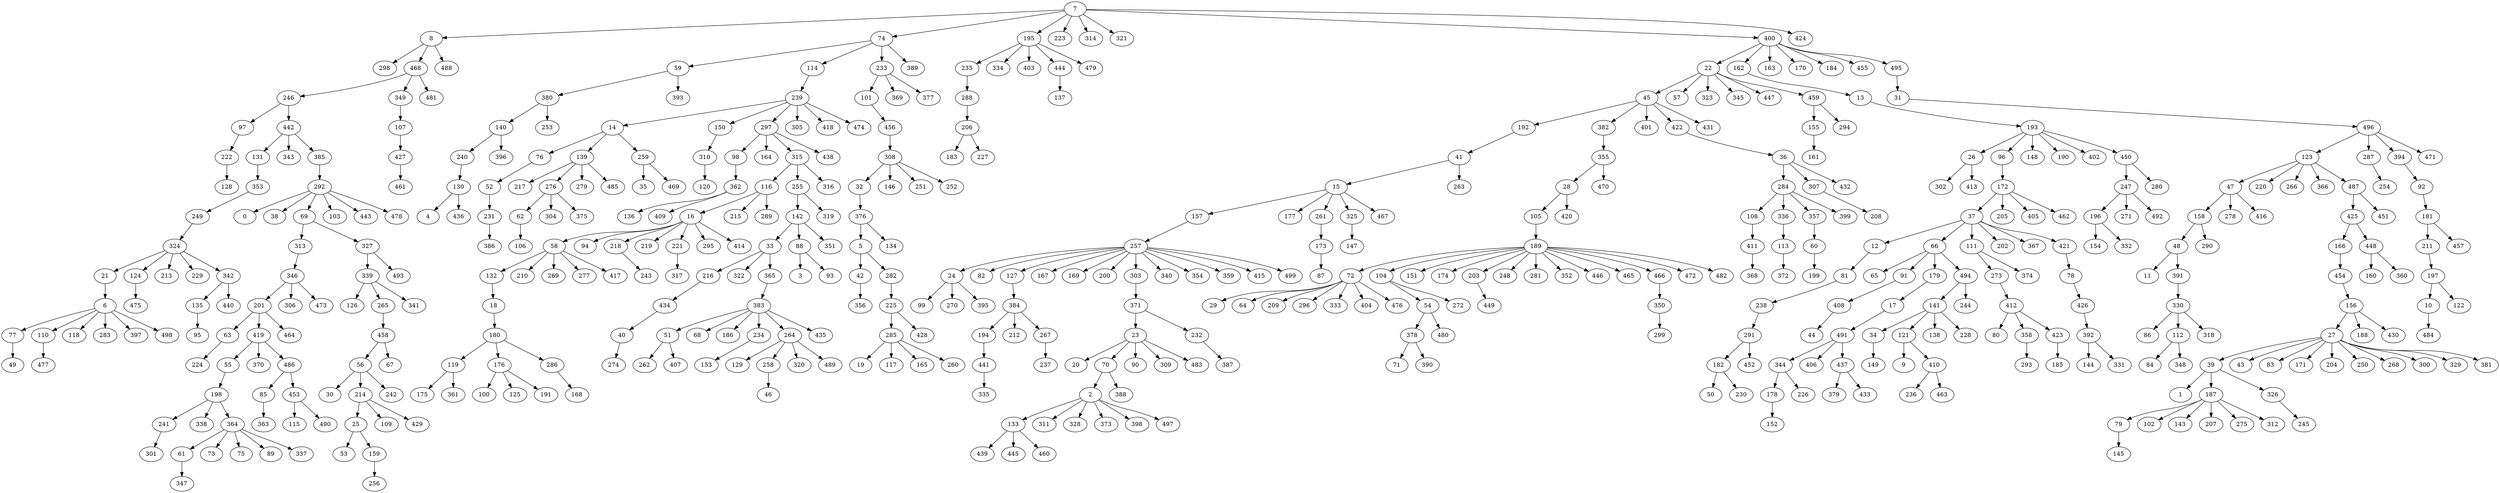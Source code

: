 digraph grafoGeografico_n_500_r_1_BFS_7 {
7;
8;
74;
195;
223;
314;
321;
400;
424;
298;
468;
488;
59;
114;
233;
389;
235;
334;
403;
444;
479;
22;
162;
163;
170;
184;
455;
495;
246;
349;
481;
380;
393;
239;
101;
369;
377;
288;
137;
45;
57;
323;
345;
447;
459;
13;
31;
97;
442;
107;
140;
253;
14;
150;
297;
305;
418;
474;
456;
206;
192;
382;
401;
422;
431;
155;
294;
193;
496;
222;
131;
343;
385;
427;
240;
396;
76;
139;
259;
310;
98;
164;
315;
438;
308;
183;
227;
41;
355;
36;
161;
26;
96;
148;
190;
402;
450;
123;
287;
394;
471;
128;
353;
292;
461;
130;
52;
217;
276;
279;
485;
35;
469;
120;
362;
116;
255;
316;
32;
146;
251;
252;
15;
263;
28;
470;
284;
307;
432;
302;
413;
172;
247;
280;
47;
220;
266;
366;
487;
254;
92;
249;
0;
38;
69;
103;
443;
478;
4;
436;
231;
62;
304;
375;
136;
409;
16;
215;
289;
142;
319;
376;
157;
177;
261;
325;
467;
105;
420;
108;
336;
357;
399;
208;
37;
205;
405;
462;
196;
271;
492;
158;
278;
416;
425;
451;
181;
324;
313;
327;
386;
106;
58;
94;
218;
219;
221;
295;
414;
33;
88;
351;
5;
134;
257;
173;
147;
189;
411;
113;
60;
12;
66;
111;
202;
367;
421;
154;
332;
48;
290;
166;
448;
211;
457;
21;
124;
213;
229;
342;
346;
339;
493;
132;
210;
269;
277;
417;
243;
317;
216;
322;
365;
3;
93;
42;
282;
24;
82;
127;
167;
169;
200;
303;
340;
354;
359;
415;
499;
87;
72;
104;
151;
174;
203;
248;
281;
352;
446;
465;
466;
472;
482;
368;
372;
199;
81;
65;
91;
179;
494;
273;
374;
78;
11;
391;
454;
160;
360;
197;
6;
475;
135;
440;
201;
306;
473;
126;
265;
341;
18;
434;
383;
356;
225;
99;
270;
395;
384;
371;
29;
64;
209;
296;
333;
404;
476;
54;
272;
449;
350;
238;
408;
17;
141;
244;
412;
426;
330;
156;
10;
122;
77;
110;
118;
283;
397;
498;
95;
63;
419;
464;
458;
180;
40;
51;
68;
186;
234;
264;
435;
285;
428;
194;
212;
267;
23;
232;
378;
480;
299;
291;
44;
491;
34;
121;
138;
228;
80;
358;
423;
392;
86;
112;
318;
27;
188;
430;
484;
49;
477;
224;
55;
370;
486;
56;
67;
119;
176;
286;
274;
262;
407;
153;
129;
258;
320;
489;
19;
117;
165;
260;
441;
237;
20;
70;
90;
309;
483;
387;
71;
390;
182;
452;
344;
406;
437;
149;
9;
410;
293;
185;
144;
331;
84;
348;
39;
43;
83;
171;
204;
250;
268;
300;
329;
381;
198;
85;
453;
30;
214;
242;
175;
361;
100;
125;
191;
168;
46;
335;
2;
388;
50;
230;
178;
226;
379;
433;
236;
463;
1;
187;
326;
241;
338;
364;
363;
115;
490;
25;
109;
429;
133;
311;
328;
373;
398;
497;
152;
79;
102;
143;
207;
275;
312;
245;
301;
61;
73;
75;
89;
337;
53;
159;
439;
445;
460;
145;
347;
256;
7 -> 8;
7 -> 74;
7 -> 195;
7 -> 223;
7 -> 314;
7 -> 321;
7 -> 400;
7 -> 424;
8 -> 298;
8 -> 468;
8 -> 488;
74 -> 59;
74 -> 114;
74 -> 233;
74 -> 389;
195 -> 235;
195 -> 334;
195 -> 403;
195 -> 444;
195 -> 479;
400 -> 22;
400 -> 162;
400 -> 163;
400 -> 170;
400 -> 184;
400 -> 455;
400 -> 495;
468 -> 246;
468 -> 349;
468 -> 481;
59 -> 380;
59 -> 393;
114 -> 239;
233 -> 101;
233 -> 369;
233 -> 377;
235 -> 288;
444 -> 137;
22 -> 45;
22 -> 57;
22 -> 323;
22 -> 345;
22 -> 447;
22 -> 459;
162 -> 13;
495 -> 31;
246 -> 97;
246 -> 442;
349 -> 107;
380 -> 140;
380 -> 253;
239 -> 14;
239 -> 150;
239 -> 297;
239 -> 305;
239 -> 418;
239 -> 474;
101 -> 456;
288 -> 206;
45 -> 192;
45 -> 382;
45 -> 401;
45 -> 422;
45 -> 431;
459 -> 155;
459 -> 294;
13 -> 193;
31 -> 496;
97 -> 222;
442 -> 131;
442 -> 343;
442 -> 385;
107 -> 427;
140 -> 240;
140 -> 396;
14 -> 76;
14 -> 139;
14 -> 259;
150 -> 310;
297 -> 98;
297 -> 164;
297 -> 315;
297 -> 438;
456 -> 308;
206 -> 183;
206 -> 227;
192 -> 41;
382 -> 355;
422 -> 36;
155 -> 161;
193 -> 26;
193 -> 96;
193 -> 148;
193 -> 190;
193 -> 402;
193 -> 450;
496 -> 123;
496 -> 287;
496 -> 394;
496 -> 471;
222 -> 128;
131 -> 353;
385 -> 292;
427 -> 461;
240 -> 130;
76 -> 52;
139 -> 217;
139 -> 276;
139 -> 279;
139 -> 485;
259 -> 35;
259 -> 469;
310 -> 120;
98 -> 362;
315 -> 116;
315 -> 255;
315 -> 316;
308 -> 32;
308 -> 146;
308 -> 251;
308 -> 252;
41 -> 15;
41 -> 263;
355 -> 28;
355 -> 470;
36 -> 284;
36 -> 307;
36 -> 432;
26 -> 302;
26 -> 413;
96 -> 172;
450 -> 247;
450 -> 280;
123 -> 47;
123 -> 220;
123 -> 266;
123 -> 366;
123 -> 487;
287 -> 254;
394 -> 92;
353 -> 249;
292 -> 0;
292 -> 38;
292 -> 69;
292 -> 103;
292 -> 443;
292 -> 478;
130 -> 4;
130 -> 436;
52 -> 231;
276 -> 62;
276 -> 304;
276 -> 375;
362 -> 136;
362 -> 409;
116 -> 16;
116 -> 215;
116 -> 289;
255 -> 142;
255 -> 319;
32 -> 376;
15 -> 157;
15 -> 177;
15 -> 261;
15 -> 325;
15 -> 467;
28 -> 105;
28 -> 420;
284 -> 108;
284 -> 336;
284 -> 357;
284 -> 399;
307 -> 208;
172 -> 37;
172 -> 205;
172 -> 405;
172 -> 462;
247 -> 196;
247 -> 271;
247 -> 492;
47 -> 158;
47 -> 278;
47 -> 416;
487 -> 425;
487 -> 451;
92 -> 181;
249 -> 324;
69 -> 313;
69 -> 327;
231 -> 386;
62 -> 106;
16 -> 58;
16 -> 94;
16 -> 218;
16 -> 219;
16 -> 221;
16 -> 295;
16 -> 414;
142 -> 33;
142 -> 88;
142 -> 351;
376 -> 5;
376 -> 134;
157 -> 257;
261 -> 173;
325 -> 147;
105 -> 189;
108 -> 411;
336 -> 113;
357 -> 60;
37 -> 12;
37 -> 66;
37 -> 111;
37 -> 202;
37 -> 367;
37 -> 421;
196 -> 154;
196 -> 332;
158 -> 48;
158 -> 290;
425 -> 166;
425 -> 448;
181 -> 211;
181 -> 457;
324 -> 21;
324 -> 124;
324 -> 213;
324 -> 229;
324 -> 342;
313 -> 346;
327 -> 339;
327 -> 493;
58 -> 132;
58 -> 210;
58 -> 269;
58 -> 277;
58 -> 417;
218 -> 243;
221 -> 317;
33 -> 216;
33 -> 322;
33 -> 365;
88 -> 3;
88 -> 93;
5 -> 42;
5 -> 282;
257 -> 24;
257 -> 82;
257 -> 127;
257 -> 167;
257 -> 169;
257 -> 200;
257 -> 303;
257 -> 340;
257 -> 354;
257 -> 359;
257 -> 415;
257 -> 499;
173 -> 87;
189 -> 72;
189 -> 104;
189 -> 151;
189 -> 174;
189 -> 203;
189 -> 248;
189 -> 281;
189 -> 352;
189 -> 446;
189 -> 465;
189 -> 466;
189 -> 472;
189 -> 482;
411 -> 368;
113 -> 372;
60 -> 199;
12 -> 81;
66 -> 65;
66 -> 91;
66 -> 179;
66 -> 494;
111 -> 273;
111 -> 374;
421 -> 78;
48 -> 11;
48 -> 391;
166 -> 454;
448 -> 160;
448 -> 360;
211 -> 197;
21 -> 6;
124 -> 475;
342 -> 135;
342 -> 440;
346 -> 201;
346 -> 306;
346 -> 473;
339 -> 126;
339 -> 265;
339 -> 341;
132 -> 18;
216 -> 434;
365 -> 383;
42 -> 356;
282 -> 225;
24 -> 99;
24 -> 270;
24 -> 395;
127 -> 384;
303 -> 371;
72 -> 29;
72 -> 64;
72 -> 209;
72 -> 296;
72 -> 333;
72 -> 404;
72 -> 476;
104 -> 54;
104 -> 272;
203 -> 449;
466 -> 350;
81 -> 238;
91 -> 408;
179 -> 17;
494 -> 141;
494 -> 244;
273 -> 412;
78 -> 426;
391 -> 330;
454 -> 156;
197 -> 10;
197 -> 122;
6 -> 77;
6 -> 110;
6 -> 118;
6 -> 283;
6 -> 397;
6 -> 498;
135 -> 95;
201 -> 63;
201 -> 419;
201 -> 464;
265 -> 458;
18 -> 180;
434 -> 40;
383 -> 51;
383 -> 68;
383 -> 186;
383 -> 234;
383 -> 264;
383 -> 435;
225 -> 285;
225 -> 428;
384 -> 194;
384 -> 212;
384 -> 267;
371 -> 23;
371 -> 232;
54 -> 378;
54 -> 480;
350 -> 299;
238 -> 291;
408 -> 44;
17 -> 491;
141 -> 34;
141 -> 121;
141 -> 138;
141 -> 228;
412 -> 80;
412 -> 358;
412 -> 423;
426 -> 392;
330 -> 86;
330 -> 112;
330 -> 318;
156 -> 27;
156 -> 188;
156 -> 430;
10 -> 484;
77 -> 49;
110 -> 477;
63 -> 224;
419 -> 55;
419 -> 370;
419 -> 486;
458 -> 56;
458 -> 67;
180 -> 119;
180 -> 176;
180 -> 286;
40 -> 274;
51 -> 262;
51 -> 407;
234 -> 153;
264 -> 129;
264 -> 258;
264 -> 320;
264 -> 489;
285 -> 19;
285 -> 117;
285 -> 165;
285 -> 260;
194 -> 441;
267 -> 237;
23 -> 20;
23 -> 70;
23 -> 90;
23 -> 309;
23 -> 483;
232 -> 387;
378 -> 71;
378 -> 390;
291 -> 182;
291 -> 452;
491 -> 344;
491 -> 406;
491 -> 437;
34 -> 149;
121 -> 9;
121 -> 410;
358 -> 293;
423 -> 185;
392 -> 144;
392 -> 331;
112 -> 84;
112 -> 348;
27 -> 39;
27 -> 43;
27 -> 83;
27 -> 171;
27 -> 204;
27 -> 250;
27 -> 268;
27 -> 300;
27 -> 329;
27 -> 381;
55 -> 198;
486 -> 85;
486 -> 453;
56 -> 30;
56 -> 214;
56 -> 242;
119 -> 175;
119 -> 361;
176 -> 100;
176 -> 125;
176 -> 191;
286 -> 168;
258 -> 46;
441 -> 335;
70 -> 2;
70 -> 388;
182 -> 50;
182 -> 230;
344 -> 178;
344 -> 226;
437 -> 379;
437 -> 433;
410 -> 236;
410 -> 463;
39 -> 1;
39 -> 187;
39 -> 326;
198 -> 241;
198 -> 338;
198 -> 364;
85 -> 363;
453 -> 115;
453 -> 490;
214 -> 25;
214 -> 109;
214 -> 429;
2 -> 133;
2 -> 311;
2 -> 328;
2 -> 373;
2 -> 398;
2 -> 497;
178 -> 152;
187 -> 79;
187 -> 102;
187 -> 143;
187 -> 207;
187 -> 275;
187 -> 312;
326 -> 245;
241 -> 301;
364 -> 61;
364 -> 73;
364 -> 75;
364 -> 89;
364 -> 337;
25 -> 53;
25 -> 159;
133 -> 439;
133 -> 445;
133 -> 460;
79 -> 145;
61 -> 347;
159 -> 256;
}